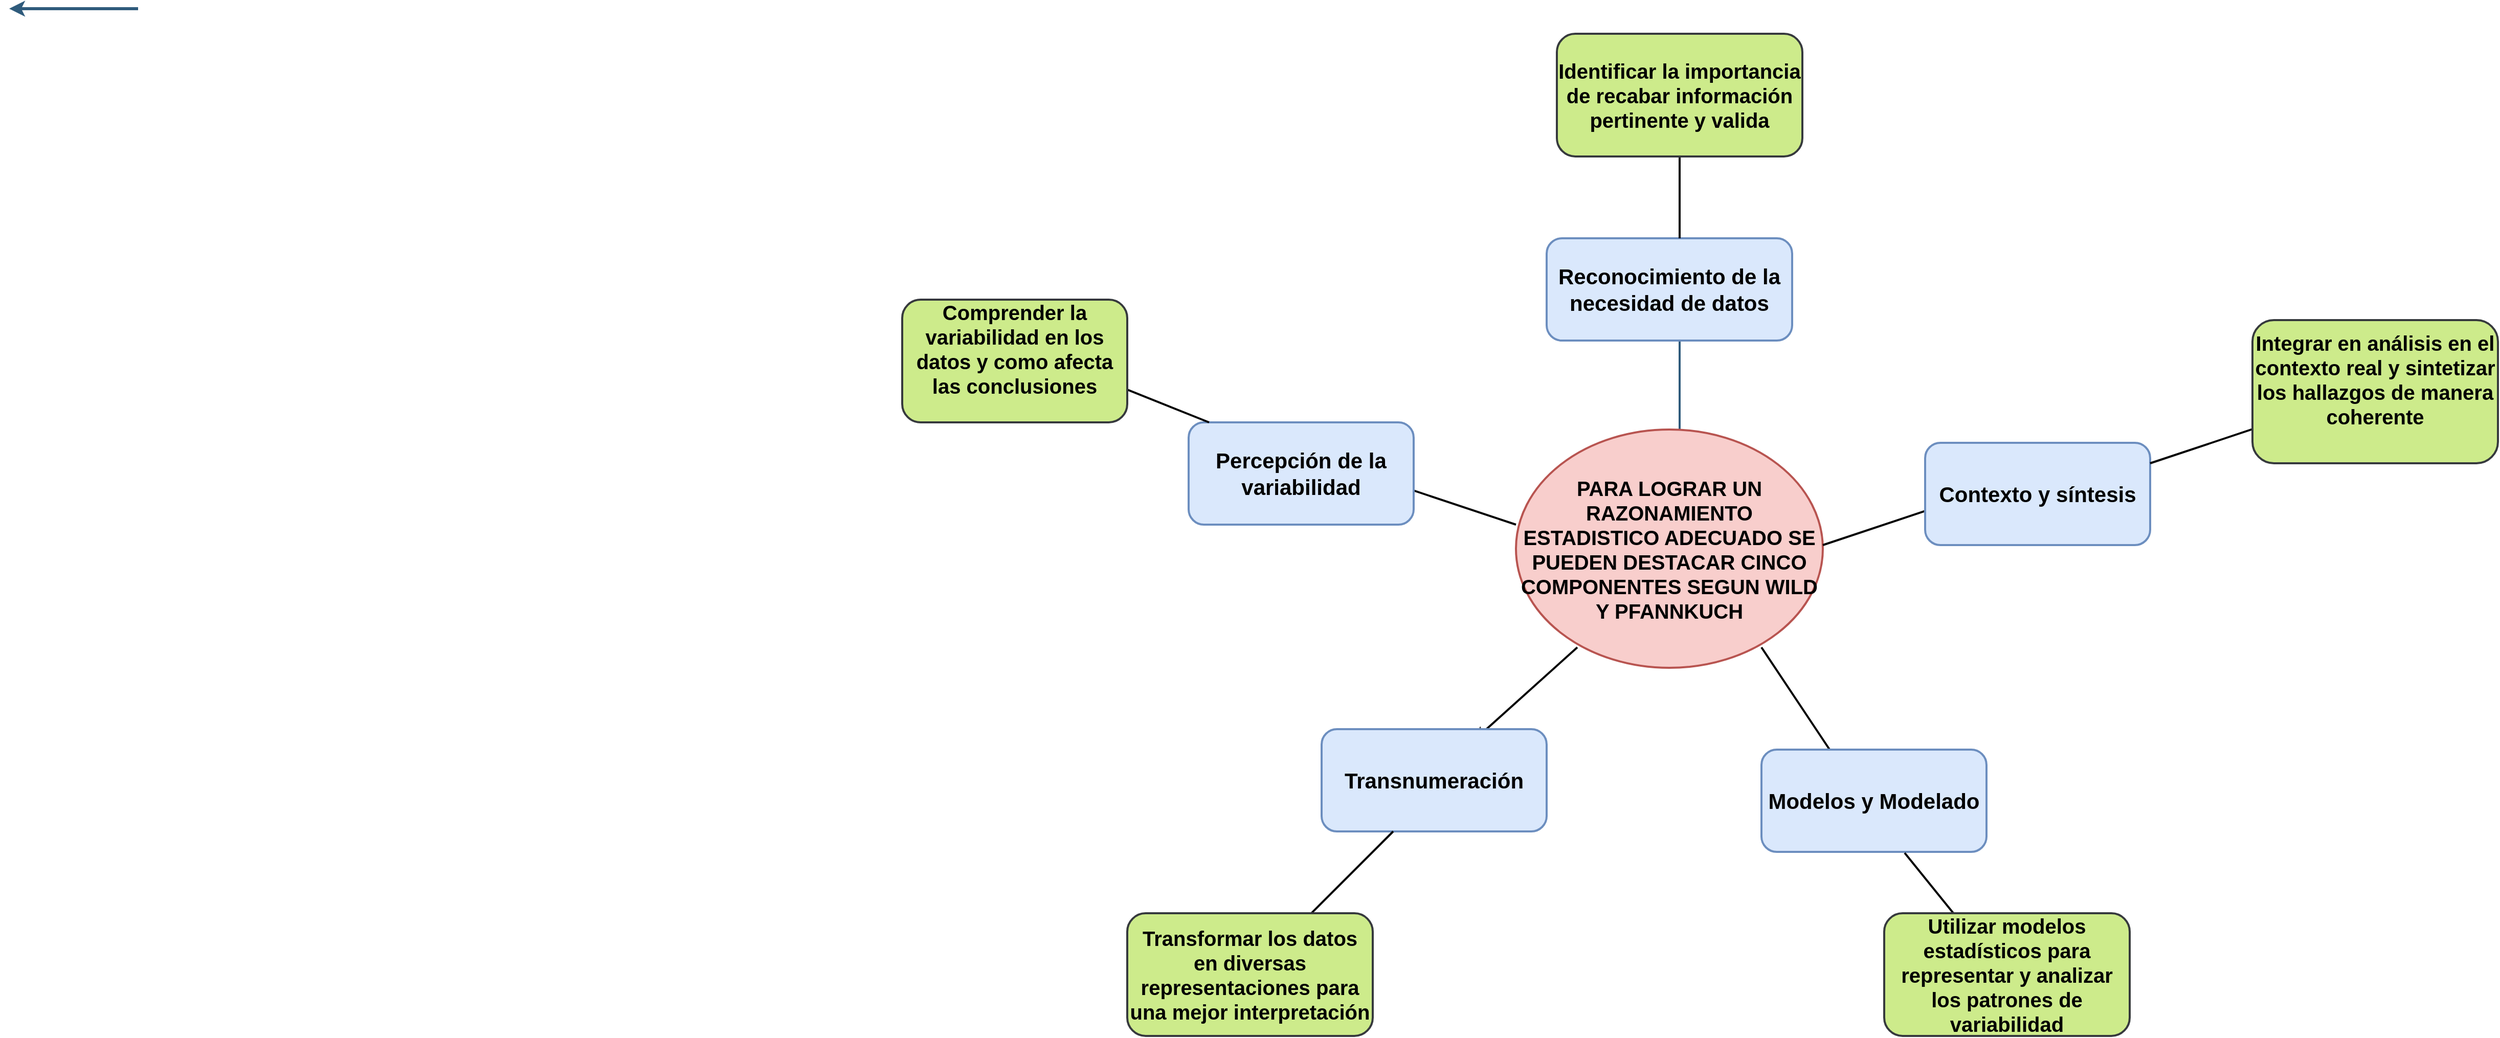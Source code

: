 <mxfile version="24.3.1" type="github">
  <diagram id="6a731a19-8d31-9384-78a2-239565b7b9f0" name="Page-1">
    <mxGraphModel dx="1750" dy="870" grid="1" gridSize="20" guides="1" tooltips="1" connect="1" arrows="1" fold="1" page="1" pageScale="1" pageWidth="1169" pageHeight="827" background="none" math="0" shadow="0">
      <root>
        <mxCell id="0" />
        <mxCell id="1" parent="0" />
        <mxCell id="1745" value="" style="edgeStyle=none;rounded=0;jumpStyle=none;html=1;shadow=0;labelBackgroundColor=none;startArrow=none;startFill=0;endArrow=classic;endFill=1;jettySize=auto;orthogonalLoop=1;strokeColor=#2F5B7C;strokeWidth=2;fontFamily=Helvetica;fontSize=16;fontColor=#23445D;spacing=5;" parent="1" edge="1">
          <mxGeometry relative="1" as="geometry">
            <mxPoint x="2000" y="827" as="sourcePoint" />
            <mxPoint x="2000" y="711.0" as="targetPoint" />
          </mxGeometry>
        </mxCell>
        <mxCell id="1748" value="" style="edgeStyle=none;rounded=0;jumpStyle=none;html=1;shadow=0;labelBackgroundColor=none;startArrow=none;startFill=0;endArrow=classic;endFill=1;jettySize=auto;orthogonalLoop=1;strokeColor=#2F5B7C;strokeWidth=3;fontFamily=Helvetica;fontSize=16;fontColor=#23445D;spacing=5;" parent="1" edge="1">
          <mxGeometry relative="1" as="geometry">
            <mxPoint x="493" y="415.5" as="sourcePoint" />
            <mxPoint x="367" y="415.5" as="targetPoint" />
          </mxGeometry>
        </mxCell>
        <mxCell id="hbbolcxrbJav91h-2gBu-1786" value="&lt;b&gt;&lt;font style=&quot;font-size: 20px;&quot;&gt;PARA LOGRAR UN RAZONAMIENTO ESTADISTICO ADECUADO SE PUEDEN DESTACAR CINCO COMPONENTES SEGUN WILD Y PFANNKUCH&lt;/font&gt;&lt;/b&gt;" style="ellipse;whiteSpace=wrap;html=1;strokeWidth=2;fillColor=#f8cecc;strokeColor=#b85450;" vertex="1" parent="1">
          <mxGeometry x="1840" y="827" width="300" height="233" as="geometry" />
        </mxCell>
        <mxCell id="hbbolcxrbJav91h-2gBu-1790" value="" style="endArrow=classic;html=1;rounded=0;strokeWidth=2;" edge="1" parent="1">
          <mxGeometry width="50" height="50" relative="1" as="geometry">
            <mxPoint x="1840" y="920" as="sourcePoint" />
            <mxPoint x="1720" y="880" as="targetPoint" />
          </mxGeometry>
        </mxCell>
        <mxCell id="hbbolcxrbJav91h-2gBu-1795" value="" style="endArrow=classic;html=1;rounded=0;strokeWidth=2;" edge="1" parent="1">
          <mxGeometry width="50" height="50" relative="1" as="geometry">
            <mxPoint x="1900" y="1040" as="sourcePoint" />
            <mxPoint x="1800" y="1130" as="targetPoint" />
          </mxGeometry>
        </mxCell>
        <mxCell id="hbbolcxrbJav91h-2gBu-1796" value="" style="endArrow=classic;html=1;rounded=0;strokeWidth=2;" edge="1" parent="1">
          <mxGeometry width="50" height="50" relative="1" as="geometry">
            <mxPoint x="2140" y="940" as="sourcePoint" />
            <mxPoint x="2260" y="900" as="targetPoint" />
          </mxGeometry>
        </mxCell>
        <mxCell id="hbbolcxrbJav91h-2gBu-1797" value="" style="endArrow=classic;html=1;rounded=0;strokeWidth=2;" edge="1" parent="1">
          <mxGeometry width="50" height="50" relative="1" as="geometry">
            <mxPoint x="2080" y="1040" as="sourcePoint" />
            <mxPoint x="2160" y="1160" as="targetPoint" />
          </mxGeometry>
        </mxCell>
        <mxCell id="hbbolcxrbJav91h-2gBu-1798" value="&lt;font style=&quot;font-size: 21px;&quot;&gt;&lt;b&gt;Reconocimiento de la necesidad de datos&lt;/b&gt;&lt;/font&gt;" style="rounded=1;whiteSpace=wrap;html=1;strokeWidth=2;fillColor=#dae8fc;strokeColor=#6c8ebf;" vertex="1" parent="1">
          <mxGeometry x="1870" y="640" width="240" height="100" as="geometry" />
        </mxCell>
        <mxCell id="hbbolcxrbJav91h-2gBu-1799" value="&lt;font style=&quot;font-size: 21px;&quot;&gt;&lt;b&gt;Percepción de la variabilidad&lt;/b&gt;&lt;/font&gt;" style="rounded=1;whiteSpace=wrap;html=1;strokeWidth=2;fillColor=#dae8fc;strokeColor=#6c8ebf;" vertex="1" parent="1">
          <mxGeometry x="1520" y="820" width="220" height="100" as="geometry" />
        </mxCell>
        <mxCell id="hbbolcxrbJav91h-2gBu-1800" value="&lt;font style=&quot;font-size: 21px;&quot;&gt;&lt;b&gt;Transnumeración&lt;/b&gt;&lt;/font&gt;" style="rounded=1;whiteSpace=wrap;html=1;strokeWidth=2;fillColor=#dae8fc;strokeColor=#6c8ebf;" vertex="1" parent="1">
          <mxGeometry x="1650" y="1120" width="220" height="100" as="geometry" />
        </mxCell>
        <mxCell id="hbbolcxrbJav91h-2gBu-1801" value="&lt;font style=&quot;font-size: 21px;&quot;&gt;&lt;b&gt;Modelos y Modelado&lt;/b&gt;&lt;/font&gt;" style="rounded=1;whiteSpace=wrap;html=1;strokeWidth=2;fillColor=#dae8fc;strokeColor=#6c8ebf;" vertex="1" parent="1">
          <mxGeometry x="2080" y="1140" width="220" height="100" as="geometry" />
        </mxCell>
        <mxCell id="hbbolcxrbJav91h-2gBu-1802" value="&lt;font style=&quot;font-size: 21px;&quot;&gt;&lt;b&gt;Contexto y síntesis&lt;/b&gt;&lt;/font&gt;" style="rounded=1;whiteSpace=wrap;html=1;strokeWidth=2;fillColor=#dae8fc;strokeColor=#6c8ebf;" vertex="1" parent="1">
          <mxGeometry x="2240" y="840" width="220" height="100" as="geometry" />
        </mxCell>
        <mxCell id="hbbolcxrbJav91h-2gBu-1808" value="" style="endArrow=classic;html=1;rounded=0;strokeWidth=2;" edge="1" parent="1">
          <mxGeometry width="50" height="50" relative="1" as="geometry">
            <mxPoint x="2460" y="860" as="sourcePoint" />
            <mxPoint x="2580" y="820" as="targetPoint" />
          </mxGeometry>
        </mxCell>
        <mxCell id="hbbolcxrbJav91h-2gBu-1809" value="" style="endArrow=classic;html=1;rounded=0;strokeWidth=2;" edge="1" parent="1">
          <mxGeometry width="50" height="50" relative="1" as="geometry">
            <mxPoint x="2000" y="640" as="sourcePoint" />
            <mxPoint x="2000" y="540" as="targetPoint" />
          </mxGeometry>
        </mxCell>
        <mxCell id="hbbolcxrbJav91h-2gBu-1810" value="" style="endArrow=classic;html=1;rounded=0;strokeWidth=2;" edge="1" parent="1">
          <mxGeometry width="50" height="50" relative="1" as="geometry">
            <mxPoint x="1540" y="820" as="sourcePoint" />
            <mxPoint x="1440" y="780" as="targetPoint" />
          </mxGeometry>
        </mxCell>
        <mxCell id="hbbolcxrbJav91h-2gBu-1811" value="" style="endArrow=classic;html=1;rounded=0;strokeWidth=2;" edge="1" parent="1">
          <mxGeometry width="50" height="50" relative="1" as="geometry">
            <mxPoint x="1720" y="1220" as="sourcePoint" />
            <mxPoint x="1620" y="1320" as="targetPoint" />
          </mxGeometry>
        </mxCell>
        <mxCell id="hbbolcxrbJav91h-2gBu-1812" value="" style="endArrow=classic;html=1;rounded=0;strokeWidth=2;" edge="1" parent="1">
          <mxGeometry width="50" height="50" relative="1" as="geometry">
            <mxPoint x="2220" y="1241" as="sourcePoint" />
            <mxPoint x="2300" y="1340" as="targetPoint" />
          </mxGeometry>
        </mxCell>
        <mxCell id="hbbolcxrbJav91h-2gBu-1815" value="&lt;div style=&quot;font-size: 20px;&quot;&gt;&lt;font style=&quot;font-size: 20px;&quot;&gt;&lt;b style=&quot;&quot;&gt;Comprender la variabilidad en los datos y como afecta las conclusiones&lt;/b&gt;&lt;/font&gt;&lt;/div&gt;&lt;div style=&quot;font-size: 20px;&quot;&gt;&lt;br&gt;&lt;/div&gt;" style="rounded=1;whiteSpace=wrap;html=1;strokeWidth=2;fillColor=#cdeb8b;strokeColor=#36393d;" vertex="1" parent="1">
          <mxGeometry x="1240" y="700" width="220" height="120" as="geometry" />
        </mxCell>
        <mxCell id="hbbolcxrbJav91h-2gBu-1816" value="&lt;font style=&quot;font-size: 20px;&quot;&gt;&lt;b&gt;Transformar los datos en diversas representaciones para una mejor interpretación&lt;/b&gt;&lt;/font&gt;" style="rounded=1;whiteSpace=wrap;html=1;strokeWidth=2;fillColor=#cdeb8b;strokeColor=#36393d;" vertex="1" parent="1">
          <mxGeometry x="1460" y="1300" width="240" height="120" as="geometry" />
        </mxCell>
        <mxCell id="hbbolcxrbJav91h-2gBu-1817" value="&lt;font style=&quot;font-size: 20px;&quot;&gt;&lt;b&gt;Utilizar modelos estadísticos para representar y analizar los patrones de variabilidad&lt;/b&gt;&lt;/font&gt;" style="rounded=1;whiteSpace=wrap;html=1;strokeWidth=2;fillColor=#cdeb8b;strokeColor=#36393d;" vertex="1" parent="1">
          <mxGeometry x="2200" y="1300" width="240" height="120" as="geometry" />
        </mxCell>
        <mxCell id="hbbolcxrbJav91h-2gBu-1818" value="&lt;div style=&quot;font-size: 20px;&quot;&gt;&lt;font style=&quot;font-size: 20px;&quot;&gt;&lt;b&gt;Integrar en análisis en el contexto real y sintetizar los hallazgos de manera coherente&lt;/b&gt;&lt;/font&gt;&lt;/div&gt;&lt;div style=&quot;font-size: 20px;&quot;&gt;&lt;br&gt;&lt;/div&gt;" style="rounded=1;whiteSpace=wrap;html=1;strokeWidth=2;fillColor=#cdeb8b;strokeColor=#36393d;" vertex="1" parent="1">
          <mxGeometry x="2560" y="720" width="240" height="140" as="geometry" />
        </mxCell>
        <mxCell id="hbbolcxrbJav91h-2gBu-1819" value="&lt;font style=&quot;font-size: 20px;&quot;&gt;&lt;b&gt;Identificar la importancia de recabar información pertinente y valida&lt;/b&gt;&lt;/font&gt;" style="rounded=1;whiteSpace=wrap;html=1;strokeWidth=2;fillColor=#cdeb8b;strokeColor=#36393d;" vertex="1" parent="1">
          <mxGeometry x="1880" y="440" width="240" height="120" as="geometry" />
        </mxCell>
      </root>
    </mxGraphModel>
  </diagram>
</mxfile>
